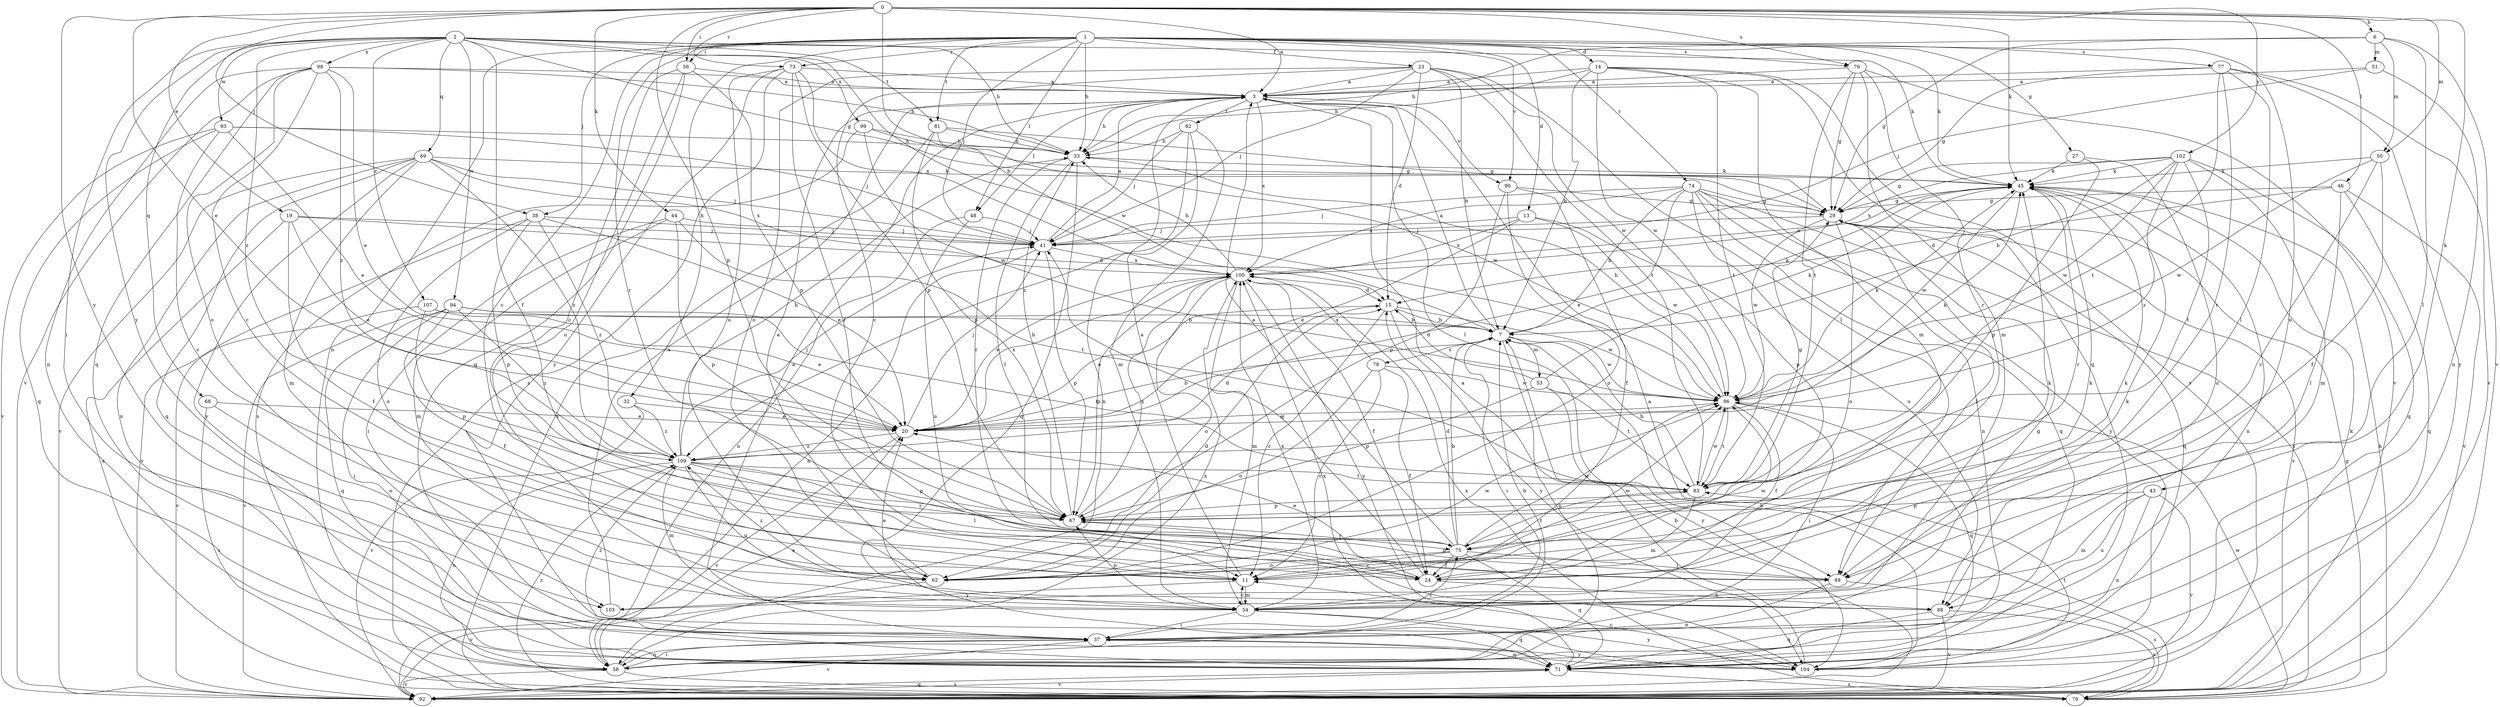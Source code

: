 strict digraph  {
0;
1;
2;
3;
6;
7;
11;
13;
14;
15;
19;
20;
23;
24;
27;
29;
32;
33;
36;
37;
38;
41;
43;
44;
45;
46;
48;
49;
50;
51;
53;
54;
58;
62;
67;
68;
69;
71;
73;
74;
75;
76;
77;
78;
79;
81;
82;
83;
88;
90;
92;
93;
94;
96;
98;
99;
100;
102;
103;
104;
107;
109;
0 -> 3  [label=a];
0 -> 6  [label=b];
0 -> 7  [label=b];
0 -> 19  [label=e];
0 -> 20  [label=e];
0 -> 36  [label=i];
0 -> 38  [label=j];
0 -> 43  [label=k];
0 -> 44  [label=k];
0 -> 45  [label=k];
0 -> 46  [label=l];
0 -> 50  [label=m];
0 -> 67  [label=p];
0 -> 73  [label=r];
0 -> 76  [label=s];
0 -> 102  [label=y];
0 -> 103  [label=y];
1 -> 11  [label=c];
1 -> 13  [label=d];
1 -> 14  [label=d];
1 -> 23  [label=f];
1 -> 27  [label=g];
1 -> 32  [label=h];
1 -> 33  [label=h];
1 -> 36  [label=i];
1 -> 38  [label=j];
1 -> 41  [label=j];
1 -> 45  [label=k];
1 -> 48  [label=l];
1 -> 58  [label=n];
1 -> 73  [label=r];
1 -> 74  [label=r];
1 -> 75  [label=r];
1 -> 76  [label=s];
1 -> 77  [label=s];
1 -> 81  [label=t];
1 -> 88  [label=u];
1 -> 90  [label=v];
2 -> 24  [label=f];
2 -> 29  [label=g];
2 -> 33  [label=h];
2 -> 37  [label=i];
2 -> 45  [label=k];
2 -> 68  [label=q];
2 -> 69  [label=q];
2 -> 81  [label=t];
2 -> 93  [label=w];
2 -> 94  [label=w];
2 -> 96  [label=w];
2 -> 98  [label=x];
2 -> 99  [label=x];
2 -> 103  [label=y];
2 -> 107  [label=z];
2 -> 109  [label=z];
3 -> 33  [label=h];
3 -> 48  [label=l];
3 -> 49  [label=l];
3 -> 82  [label=t];
3 -> 90  [label=v];
3 -> 100  [label=x];
6 -> 29  [label=g];
6 -> 33  [label=h];
6 -> 49  [label=l];
6 -> 50  [label=m];
6 -> 51  [label=m];
6 -> 92  [label=v];
7 -> 3  [label=a];
7 -> 37  [label=i];
7 -> 45  [label=k];
7 -> 53  [label=m];
7 -> 58  [label=n];
7 -> 78  [label=s];
7 -> 96  [label=w];
11 -> 3  [label=a];
11 -> 45  [label=k];
11 -> 54  [label=m];
11 -> 96  [label=w];
11 -> 103  [label=y];
13 -> 20  [label=e];
13 -> 41  [label=j];
13 -> 67  [label=p];
13 -> 96  [label=w];
13 -> 100  [label=x];
14 -> 3  [label=a];
14 -> 7  [label=b];
14 -> 33  [label=h];
14 -> 54  [label=m];
14 -> 71  [label=q];
14 -> 83  [label=t];
14 -> 92  [label=v];
14 -> 96  [label=w];
15 -> 7  [label=b];
15 -> 11  [label=c];
15 -> 20  [label=e];
15 -> 96  [label=w];
15 -> 104  [label=y];
19 -> 15  [label=d];
19 -> 20  [label=e];
19 -> 24  [label=f];
19 -> 41  [label=j];
19 -> 79  [label=s];
20 -> 7  [label=b];
20 -> 41  [label=j];
20 -> 45  [label=k];
20 -> 92  [label=v];
20 -> 100  [label=x];
20 -> 109  [label=z];
23 -> 3  [label=a];
23 -> 7  [label=b];
23 -> 11  [label=c];
23 -> 15  [label=d];
23 -> 41  [label=j];
23 -> 49  [label=l];
23 -> 62  [label=o];
23 -> 83  [label=t];
23 -> 96  [label=w];
24 -> 20  [label=e];
24 -> 41  [label=j];
24 -> 45  [label=k];
24 -> 88  [label=u];
24 -> 96  [label=w];
27 -> 45  [label=k];
27 -> 67  [label=p];
27 -> 88  [label=u];
29 -> 41  [label=j];
29 -> 49  [label=l];
29 -> 62  [label=o];
29 -> 71  [label=q];
29 -> 92  [label=v];
29 -> 96  [label=w];
32 -> 20  [label=e];
32 -> 92  [label=v];
32 -> 109  [label=z];
33 -> 45  [label=k];
33 -> 49  [label=l];
33 -> 71  [label=q];
33 -> 75  [label=r];
36 -> 3  [label=a];
36 -> 11  [label=c];
36 -> 67  [label=p];
36 -> 71  [label=q];
36 -> 88  [label=u];
37 -> 3  [label=a];
37 -> 7  [label=b];
37 -> 29  [label=g];
37 -> 58  [label=n];
37 -> 71  [label=q];
37 -> 75  [label=r];
37 -> 92  [label=v];
37 -> 104  [label=y];
37 -> 109  [label=z];
38 -> 20  [label=e];
38 -> 41  [label=j];
38 -> 62  [label=o];
38 -> 67  [label=p];
38 -> 92  [label=v];
38 -> 109  [label=z];
41 -> 3  [label=a];
41 -> 58  [label=n];
41 -> 67  [label=p];
41 -> 100  [label=x];
43 -> 54  [label=m];
43 -> 58  [label=n];
43 -> 67  [label=p];
43 -> 88  [label=u];
43 -> 92  [label=v];
44 -> 37  [label=i];
44 -> 41  [label=j];
44 -> 54  [label=m];
44 -> 67  [label=p];
44 -> 83  [label=t];
45 -> 29  [label=g];
45 -> 58  [label=n];
45 -> 75  [label=r];
45 -> 96  [label=w];
45 -> 100  [label=x];
46 -> 15  [label=d];
46 -> 29  [label=g];
46 -> 49  [label=l];
46 -> 71  [label=q];
46 -> 92  [label=v];
48 -> 41  [label=j];
48 -> 58  [label=n];
48 -> 88  [label=u];
49 -> 58  [label=n];
49 -> 67  [label=p];
49 -> 79  [label=s];
50 -> 11  [label=c];
50 -> 24  [label=f];
50 -> 45  [label=k];
50 -> 96  [label=w];
51 -> 3  [label=a];
51 -> 41  [label=j];
51 -> 58  [label=n];
53 -> 15  [label=d];
53 -> 45  [label=k];
53 -> 67  [label=p];
53 -> 83  [label=t];
53 -> 104  [label=y];
54 -> 11  [label=c];
54 -> 20  [label=e];
54 -> 37  [label=i];
54 -> 67  [label=p];
54 -> 71  [label=q];
54 -> 100  [label=x];
54 -> 104  [label=y];
58 -> 20  [label=e];
58 -> 37  [label=i];
58 -> 79  [label=s];
58 -> 92  [label=v];
58 -> 100  [label=x];
62 -> 3  [label=a];
62 -> 15  [label=d];
62 -> 45  [label=k];
62 -> 92  [label=v];
62 -> 96  [label=w];
62 -> 109  [label=z];
67 -> 33  [label=h];
67 -> 75  [label=r];
67 -> 100  [label=x];
68 -> 20  [label=e];
68 -> 62  [label=o];
68 -> 79  [label=s];
69 -> 41  [label=j];
69 -> 45  [label=k];
69 -> 54  [label=m];
69 -> 58  [label=n];
69 -> 71  [label=q];
69 -> 92  [label=v];
69 -> 100  [label=x];
69 -> 104  [label=y];
69 -> 109  [label=z];
71 -> 79  [label=s];
71 -> 92  [label=v];
71 -> 100  [label=x];
73 -> 3  [label=a];
73 -> 24  [label=f];
73 -> 62  [label=o];
73 -> 67  [label=p];
73 -> 79  [label=s];
73 -> 100  [label=x];
73 -> 104  [label=y];
74 -> 7  [label=b];
74 -> 20  [label=e];
74 -> 29  [label=g];
74 -> 41  [label=j];
74 -> 58  [label=n];
74 -> 71  [label=q];
74 -> 79  [label=s];
74 -> 88  [label=u];
74 -> 100  [label=x];
74 -> 104  [label=y];
75 -> 3  [label=a];
75 -> 7  [label=b];
75 -> 11  [label=c];
75 -> 15  [label=d];
75 -> 24  [label=f];
75 -> 49  [label=l];
75 -> 62  [label=o];
75 -> 71  [label=q];
75 -> 83  [label=t];
75 -> 96  [label=w];
76 -> 3  [label=a];
76 -> 29  [label=g];
76 -> 54  [label=m];
76 -> 75  [label=r];
76 -> 83  [label=t];
76 -> 92  [label=v];
77 -> 3  [label=a];
77 -> 29  [label=g];
77 -> 49  [label=l];
77 -> 75  [label=r];
77 -> 83  [label=t];
77 -> 92  [label=v];
77 -> 104  [label=y];
78 -> 11  [label=c];
78 -> 24  [label=f];
78 -> 62  [label=o];
78 -> 96  [label=w];
78 -> 100  [label=x];
79 -> 3  [label=a];
79 -> 29  [label=g];
79 -> 45  [label=k];
79 -> 96  [label=w];
79 -> 100  [label=x];
79 -> 109  [label=z];
81 -> 29  [label=g];
81 -> 33  [label=h];
81 -> 67  [label=p];
81 -> 79  [label=s];
81 -> 96  [label=w];
82 -> 33  [label=h];
82 -> 41  [label=j];
82 -> 54  [label=m];
82 -> 58  [label=n];
82 -> 109  [label=z];
83 -> 7  [label=b];
83 -> 29  [label=g];
83 -> 54  [label=m];
83 -> 67  [label=p];
83 -> 96  [label=w];
88 -> 71  [label=q];
88 -> 79  [label=s];
88 -> 92  [label=v];
90 -> 24  [label=f];
90 -> 29  [label=g];
90 -> 62  [label=o];
90 -> 67  [label=p];
92 -> 7  [label=b];
92 -> 71  [label=q];
93 -> 11  [label=c];
93 -> 20  [label=e];
93 -> 33  [label=h];
93 -> 41  [label=j];
93 -> 71  [label=q];
93 -> 92  [label=v];
94 -> 7  [label=b];
94 -> 24  [label=f];
94 -> 37  [label=i];
94 -> 71  [label=q];
94 -> 83  [label=t];
94 -> 92  [label=v];
94 -> 109  [label=z];
96 -> 20  [label=e];
96 -> 24  [label=f];
96 -> 33  [label=h];
96 -> 37  [label=i];
96 -> 45  [label=k];
96 -> 71  [label=q];
96 -> 83  [label=t];
98 -> 3  [label=a];
98 -> 11  [label=c];
98 -> 20  [label=e];
98 -> 33  [label=h];
98 -> 58  [label=n];
98 -> 62  [label=o];
98 -> 71  [label=q];
98 -> 92  [label=v];
98 -> 109  [label=z];
99 -> 29  [label=g];
99 -> 33  [label=h];
99 -> 79  [label=s];
99 -> 96  [label=w];
100 -> 15  [label=d];
100 -> 20  [label=e];
100 -> 24  [label=f];
100 -> 33  [label=h];
100 -> 54  [label=m];
100 -> 62  [label=o];
100 -> 67  [label=p];
100 -> 104  [label=y];
102 -> 7  [label=b];
102 -> 29  [label=g];
102 -> 45  [label=k];
102 -> 54  [label=m];
102 -> 71  [label=q];
102 -> 83  [label=t];
102 -> 96  [label=w];
102 -> 100  [label=x];
102 -> 109  [label=z];
103 -> 3  [label=a];
103 -> 45  [label=k];
104 -> 3  [label=a];
104 -> 7  [label=b];
104 -> 11  [label=c];
104 -> 45  [label=k];
104 -> 83  [label=t];
107 -> 7  [label=b];
107 -> 20  [label=e];
107 -> 67  [label=p];
107 -> 92  [label=v];
109 -> 15  [label=d];
109 -> 33  [label=h];
109 -> 41  [label=j];
109 -> 49  [label=l];
109 -> 54  [label=m];
109 -> 58  [label=n];
109 -> 67  [label=p];
109 -> 75  [label=r];
109 -> 83  [label=t];
109 -> 88  [label=u];
}
